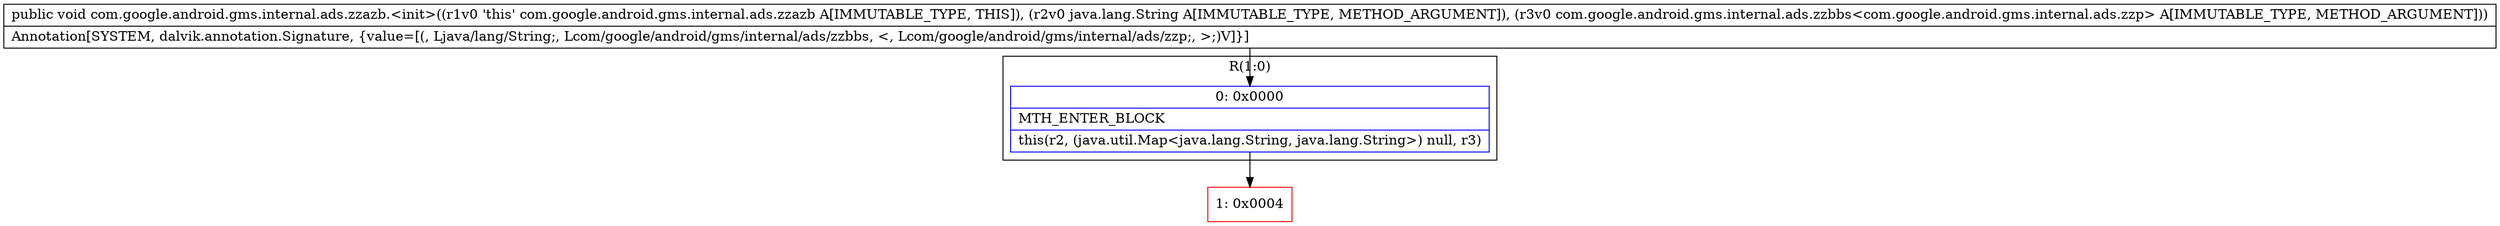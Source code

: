 digraph "CFG forcom.google.android.gms.internal.ads.zzazb.\<init\>(Ljava\/lang\/String;Lcom\/google\/android\/gms\/internal\/ads\/zzbbs;)V" {
subgraph cluster_Region_635023634 {
label = "R(1:0)";
node [shape=record,color=blue];
Node_0 [shape=record,label="{0\:\ 0x0000|MTH_ENTER_BLOCK\l|this(r2, (java.util.Map\<java.lang.String, java.lang.String\>) null, r3)\l}"];
}
Node_1 [shape=record,color=red,label="{1\:\ 0x0004}"];
MethodNode[shape=record,label="{public void com.google.android.gms.internal.ads.zzazb.\<init\>((r1v0 'this' com.google.android.gms.internal.ads.zzazb A[IMMUTABLE_TYPE, THIS]), (r2v0 java.lang.String A[IMMUTABLE_TYPE, METHOD_ARGUMENT]), (r3v0 com.google.android.gms.internal.ads.zzbbs\<com.google.android.gms.internal.ads.zzp\> A[IMMUTABLE_TYPE, METHOD_ARGUMENT]))  | Annotation[SYSTEM, dalvik.annotation.Signature, \{value=[(, Ljava\/lang\/String;, Lcom\/google\/android\/gms\/internal\/ads\/zzbbs, \<, Lcom\/google\/android\/gms\/internal\/ads\/zzp;, \>;)V]\}]\l}"];
MethodNode -> Node_0;
Node_0 -> Node_1;
}

